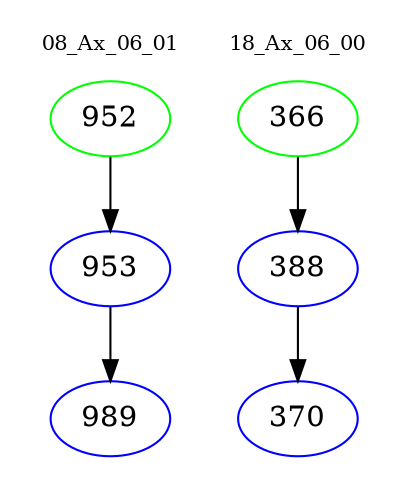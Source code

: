 digraph{
subgraph cluster_0 {
color = white
label = "08_Ax_06_01";
fontsize=10;
T0_952 [label="952", color="green"]
T0_952 -> T0_953 [color="black"]
T0_953 [label="953", color="blue"]
T0_953 -> T0_989 [color="black"]
T0_989 [label="989", color="blue"]
}
subgraph cluster_1 {
color = white
label = "18_Ax_06_00";
fontsize=10;
T1_366 [label="366", color="green"]
T1_366 -> T1_388 [color="black"]
T1_388 [label="388", color="blue"]
T1_388 -> T1_370 [color="black"]
T1_370 [label="370", color="blue"]
}
}
